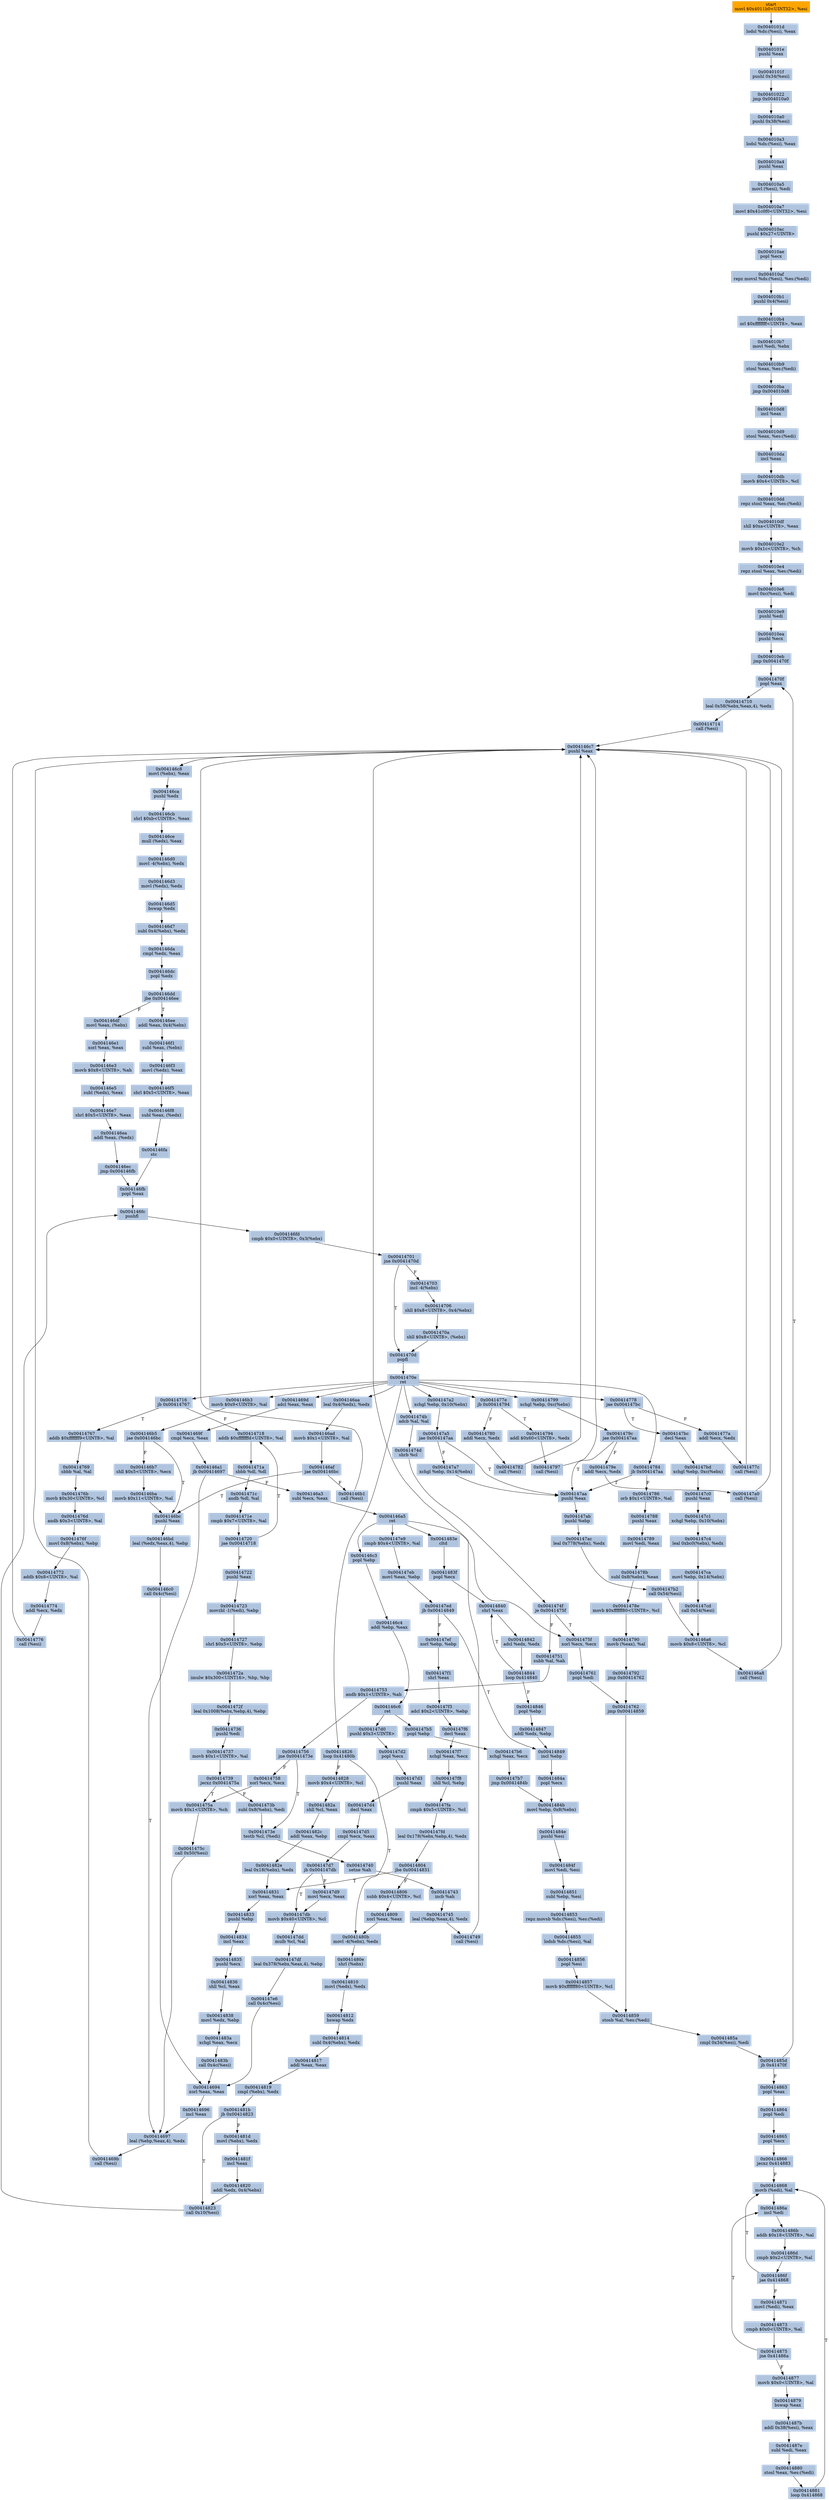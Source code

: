 digraph G {
node[shape=rectangle,style=filled,fillcolor=lightsteelblue,color=lightsteelblue]
bgcolor="transparent"
a0x00401018movl_0x4011b0UINT32_esi[label="start\nmovl $0x4011b0<UINT32>, %esi",color="lightgrey",fillcolor="orange"];
a0x0040101dlodsl_ds_esi__eax[label="0x0040101d\nlodsl %ds:(%esi), %eax"];
a0x0040101epushl_eax[label="0x0040101e\npushl %eax"];
a0x0040101fpushl_0x34esi_[label="0x0040101f\npushl 0x34(%esi)"];
a0x00401022jmp_0x004010a0[label="0x00401022\njmp 0x004010a0"];
a0x004010a0pushl_0x38esi_[label="0x004010a0\npushl 0x38(%esi)"];
a0x004010a3lodsl_ds_esi__eax[label="0x004010a3\nlodsl %ds:(%esi), %eax"];
a0x004010a4pushl_eax[label="0x004010a4\npushl %eax"];
a0x004010a5movl_esi__edi[label="0x004010a5\nmovl (%esi), %edi"];
a0x004010a7movl_0x41c0f0UINT32_esi[label="0x004010a7\nmovl $0x41c0f0<UINT32>, %esi"];
a0x004010acpushl_0x27UINT8[label="0x004010ac\npushl $0x27<UINT8>"];
a0x004010aepopl_ecx[label="0x004010ae\npopl %ecx"];
a0x004010afrepz_movsl_ds_esi__es_edi_[label="0x004010af\nrepz movsl %ds:(%esi), %es:(%edi)"];
a0x004010b1pushl_0x4esi_[label="0x004010b1\npushl 0x4(%esi)"];
a0x004010b4orl_0xffffffffUINT8_eax[label="0x004010b4\norl $0xffffffff<UINT8>, %eax"];
a0x004010b7movl_edi_ebx[label="0x004010b7\nmovl %edi, %ebx"];
a0x004010b9stosl_eax_es_edi_[label="0x004010b9\nstosl %eax, %es:(%edi)"];
a0x004010bajmp_0x004010d8[label="0x004010ba\njmp 0x004010d8"];
a0x004010d8incl_eax[label="0x004010d8\nincl %eax"];
a0x004010d9stosl_eax_es_edi_[label="0x004010d9\nstosl %eax, %es:(%edi)"];
a0x004010daincl_eax[label="0x004010da\nincl %eax"];
a0x004010dbmovb_0x4UINT8_cl[label="0x004010db\nmovb $0x4<UINT8>, %cl"];
a0x004010ddrepz_stosl_eax_es_edi_[label="0x004010dd\nrepz stosl %eax, %es:(%edi)"];
a0x004010dfshll_0xaUINT8_eax[label="0x004010df\nshll $0xa<UINT8>, %eax"];
a0x004010e2movb_0x1cUINT8_ch[label="0x004010e2\nmovb $0x1c<UINT8>, %ch"];
a0x004010e4repz_stosl_eax_es_edi_[label="0x004010e4\nrepz stosl %eax, %es:(%edi)"];
a0x004010e6movl_0xcesi__edi[label="0x004010e6\nmovl 0xc(%esi), %edi"];
a0x004010e9pushl_edi[label="0x004010e9\npushl %edi"];
a0x004010eapushl_ecx[label="0x004010ea\npushl %ecx"];
a0x004010ebjmp_0x0041470f[label="0x004010eb\njmp 0x0041470f"];
a0x0041470fpopl_eax[label="0x0041470f\npopl %eax"];
a0x00414710leal_0x58ebxeax4__edx[label="0x00414710\nleal 0x58(%ebx,%eax,4), %edx"];
a0x00414714call_esi_[label="0x00414714\ncall (%esi)"];
a0x004146c7pushl_eax[label="0x004146c7\npushl %eax"];
a0x004146c8movl_ebx__eax[label="0x004146c8\nmovl (%ebx), %eax"];
a0x004146capushl_edx[label="0x004146ca\npushl %edx"];
a0x004146cbshrl_0xbUINT8_eax[label="0x004146cb\nshrl $0xb<UINT8>, %eax"];
a0x004146cemull_edx__eax[label="0x004146ce\nmull (%edx), %eax"];
a0x004146d0movl__4ebx__edx[label="0x004146d0\nmovl -4(%ebx), %edx"];
a0x004146d3movl_edx__edx[label="0x004146d3\nmovl (%edx), %edx"];
a0x004146d5bswap_edx[label="0x004146d5\nbswap %edx"];
a0x004146d7subl_0x4ebx__edx[label="0x004146d7\nsubl 0x4(%ebx), %edx"];
a0x004146dacmpl_edx_eax[label="0x004146da\ncmpl %edx, %eax"];
a0x004146dcpopl_edx[label="0x004146dc\npopl %edx"];
a0x004146ddjbe_0x004146ee[label="0x004146dd\njbe 0x004146ee"];
a0x004146dfmovl_eax_ebx_[label="0x004146df\nmovl %eax, (%ebx)"];
a0x004146e1xorl_eax_eax[label="0x004146e1\nxorl %eax, %eax"];
a0x004146e3movb_0x8UINT8_ah[label="0x004146e3\nmovb $0x8<UINT8>, %ah"];
a0x004146e5subl_edx__eax[label="0x004146e5\nsubl (%edx), %eax"];
a0x004146e7shrl_0x5UINT8_eax[label="0x004146e7\nshrl $0x5<UINT8>, %eax"];
a0x004146eaaddl_eax_edx_[label="0x004146ea\naddl %eax, (%edx)"];
a0x004146ecjmp_0x004146fb[label="0x004146ec\njmp 0x004146fb"];
a0x004146fbpopl_eax[label="0x004146fb\npopl %eax"];
a0x004146fcpushfl_[label="0x004146fc\npushfl "];
a0x004146fdcmpb_0x0UINT8_0x3ebx_[label="0x004146fd\ncmpb $0x0<UINT8>, 0x3(%ebx)"];
a0x00414701jne_0x0041470d[label="0x00414701\njne 0x0041470d"];
a0x0041470dpopfl_[label="0x0041470d\npopfl "];
a0x0041470eret[label="0x0041470e\nret"];
a0x00414716jb_0x00414767[label="0x00414716\njb 0x00414767"];
a0x00414718addb_0xfffffffdUINT8_al[label="0x00414718\naddb $0xfffffffd<UINT8>, %al"];
a0x0041471asbbb_dl_dl[label="0x0041471a\nsbbb %dl, %dl"];
a0x0041471candb_dl_al[label="0x0041471c\nandb %dl, %al"];
a0x0041471ecmpb_0x7UINT8_al[label="0x0041471e\ncmpb $0x7<UINT8>, %al"];
a0x00414720jae_0x00414718[label="0x00414720\njae 0x00414718"];
a0x00414722pushl_eax[label="0x00414722\npushl %eax"];
a0x00414723movzbl__1edi__ebp[label="0x00414723\nmovzbl -1(%edi), %ebp"];
a0x00414727shrl_0x5UINT8_ebp[label="0x00414727\nshrl $0x5<UINT8>, %ebp"];
a0x0041472aimulw_0x300UINT16_bp_bp[label="0x0041472a\nimulw $0x300<UINT16>, %bp, %bp"];
a0x0041472fleal_0x1008ebxebp4__ebp[label="0x0041472f\nleal 0x1008(%ebx,%ebp,4), %ebp"];
a0x00414736pushl_edi[label="0x00414736\npushl %edi"];
a0x00414737movb_0x1UINT8_al[label="0x00414737\nmovb $0x1<UINT8>, %al"];
a0x00414739jecxz_0x0041475a[label="0x00414739\njecxz 0x0041475a"];
a0x0041475amovb_0x1UINT8_ch[label="0x0041475a\nmovb $0x1<UINT8>, %ch"];
a0x0041475ccall_0x50esi_[label="0x0041475c\ncall 0x50(%esi)"];
a0x00414697leal_ebpeax4__edx[label="0x00414697\nleal (%ebp,%eax,4), %edx"];
a0x0041469bcall_esi_[label="0x0041469b\ncall (%esi)"];
a0x0041469dadcl_eax_eax[label="0x0041469d\nadcl %eax, %eax"];
a0x0041469fcmpl_ecx_eax[label="0x0041469f\ncmpl %ecx, %eax"];
a0x004146a1jb_0x00414697[label="0x004146a1\njb 0x00414697"];
a0x00414703incl__4ebx_[label="0x00414703\nincl -4(%ebx)"];
a0x00414706shll_0x8UINT8_0x4ebx_[label="0x00414706\nshll $0x8<UINT8>, 0x4(%ebx)"];
a0x0041470ashll_0x8UINT8_ebx_[label="0x0041470a\nshll $0x8<UINT8>, (%ebx)"];
a0x004146a3subl_ecx_eax[label="0x004146a3\nsubl %ecx, %eax"];
a0x004146a5ret[label="0x004146a5\nret"];
a0x0041475fxorl_ecx_ecx[label="0x0041475f\nxorl %ecx, %ecx"];
a0x00414761popl_edi[label="0x00414761\npopl %edi"];
a0x00414762jmp_0x00414859[label="0x00414762\njmp 0x00414859"];
a0x00414859stosb_al_es_edi_[label="0x00414859\nstosb %al, %es:(%edi)"];
a0x0041485acmpl_0x34esi__edi[label="0x0041485a\ncmpl 0x34(%esi), %edi"];
a0x0041485djb_0x41470f[label="0x0041485d\njb 0x41470f"];
a0x004146eeaddl_eax_0x4ebx_[label="0x004146ee\naddl %eax, 0x4(%ebx)"];
a0x004146f1subl_eax_ebx_[label="0x004146f1\nsubl %eax, (%ebx)"];
a0x004146f3movl_edx__eax[label="0x004146f3\nmovl (%edx), %eax"];
a0x004146f5shrl_0x5UINT8_eax[label="0x004146f5\nshrl $0x5<UINT8>, %eax"];
a0x004146f8subl_eax_edx_[label="0x004146f8\nsubl %eax, (%edx)"];
a0x004146fastc_[label="0x004146fa\nstc "];
a0x00414767addb_0xfffffff9UINT8_al[label="0x00414767\naddb $0xfffffff9<UINT8>, %al"];
a0x00414769sbbb_al_al[label="0x00414769\nsbbb %al, %al"];
a0x0041476bmovb_0x30UINT8_cl[label="0x0041476b\nmovb $0x30<UINT8>, %cl"];
a0x0041476dandb_0x3UINT8_al[label="0x0041476d\nandb $0x3<UINT8>, %al"];
a0x0041476fmovl_0x8ebx__ebp[label="0x0041476f\nmovl 0x8(%ebx), %ebp"];
a0x00414772addb_0x8UINT8_al[label="0x00414772\naddb $0x8<UINT8>, %al"];
a0x00414774addl_ecx_edx[label="0x00414774\naddl %ecx, %edx"];
a0x00414776call_esi_[label="0x00414776\ncall (%esi)"];
a0x00414778jae_0x004147bc[label="0x00414778\njae 0x004147bc"];
a0x0041477aaddl_ecx_edx[label="0x0041477a\naddl %ecx, %edx"];
a0x0041477ccall_esi_[label="0x0041477c\ncall (%esi)"];
a0x0041477ejb_0x00414794[label="0x0041477e\njb 0x00414794"];
a0x00414780addl_ecx_edx[label="0x00414780\naddl %ecx, %edx"];
a0x00414782call_esi_[label="0x00414782\ncall (%esi)"];
a0x00414784jb_0x004147aa[label="0x00414784\njb 0x004147aa"];
a0x004147aapushl_eax[label="0x004147aa\npushl %eax"];
a0x004147abpushl_ebp[label="0x004147ab\npushl %ebp"];
a0x004147acleal_0x778ebx__edx[label="0x004147ac\nleal 0x778(%ebx), %edx"];
a0x004147b2call_0x54esi_[label="0x004147b2\ncall 0x54(%esi)"];
a0x004146a6movb_0x8UINT8_cl[label="0x004146a6\nmovb $0x8<UINT8>, %cl"];
a0x004146a8call_esi_[label="0x004146a8\ncall (%esi)"];
a0x004146aaleal_0x4edx__edx[label="0x004146aa\nleal 0x4(%edx), %edx"];
a0x004146admovb_0x1UINT8_al[label="0x004146ad\nmovb $0x1<UINT8>, %al"];
a0x004146afjae_0x004146bc[label="0x004146af\njae 0x004146bc"];
a0x004146b1call_esi_[label="0x004146b1\ncall (%esi)"];
a0x004146b3movb_0x9UINT8_al[label="0x004146b3\nmovb $0x9<UINT8>, %al"];
a0x004146b5jae_0x004146bc[label="0x004146b5\njae 0x004146bc"];
a0x004146b7shll_0x5UINT8_ecx[label="0x004146b7\nshll $0x5<UINT8>, %ecx"];
a0x004146bamovb_0x11UINT8_al[label="0x004146ba\nmovb $0x11<UINT8>, %al"];
a0x004146bcpushl_eax[label="0x004146bc\npushl %eax"];
a0x004146bdleal_edxeax4__ebp[label="0x004146bd\nleal (%edx,%eax,4), %ebp"];
a0x004146c0call_0x4cesi_[label="0x004146c0\ncall 0x4c(%esi)"];
a0x00414694xorl_eax_eax[label="0x00414694\nxorl %eax, %eax"];
a0x00414696incl_eax[label="0x00414696\nincl %eax"];
a0x004146c3popl_ebp[label="0x004146c3\npopl %ebp"];
a0x004146c4addl_ebp_eax[label="0x004146c4\naddl %ebp, %eax"];
a0x004146c6ret[label="0x004146c6\nret"];
a0x004147b5popl_ebp[label="0x004147b5\npopl %ebp"];
a0x004147b6xchgl_eax_ecx[label="0x004147b6\nxchgl %eax, %ecx"];
a0x004147b7jmp_0x0041484b[label="0x004147b7\njmp 0x0041484b"];
a0x0041484bmovl_ebp_0x8ebx_[label="0x0041484b\nmovl %ebp, 0x8(%ebx)"];
a0x0041484epushl_esi[label="0x0041484e\npushl %esi"];
a0x0041484fmovl_edi_esi[label="0x0041484f\nmovl %edi, %esi"];
a0x00414851subl_ebp_esi[label="0x00414851\nsubl %ebp, %esi"];
a0x00414853repz_movsb_ds_esi__es_edi_[label="0x00414853\nrepz movsb %ds:(%esi), %es:(%edi)"];
a0x00414855lodsb_ds_esi__al[label="0x00414855\nlodsb %ds:(%esi), %al"];
a0x00414856popl_esi[label="0x00414856\npopl %esi"];
a0x00414857movb_0xffffff80UINT8_cl[label="0x00414857\nmovb $0xffffff80<UINT8>, %cl"];
a0x0041473bsubl_0x8ebx__edi[label="0x0041473b\nsubl 0x8(%ebx), %edi"];
a0x0041473etestb_cl_edi_[label="0x0041473e\ntestb %cl, (%edi)"];
a0x00414740setne_ah[label="0x00414740\nsetne %ah"];
a0x00414743incb_ah[label="0x00414743\nincb %ah"];
a0x00414745leal_ebpeax4__edx[label="0x00414745\nleal (%ebp,%eax,4), %edx"];
a0x00414749call_esi_[label="0x00414749\ncall (%esi)"];
a0x0041474badcb_al_al[label="0x0041474b\nadcb %al, %al"];
a0x0041474dshrb_cl[label="0x0041474d\nshrb %cl"];
a0x0041474fje_0x0041475f[label="0x0041474f\nje 0x0041475f"];
a0x00414751subb_al_ah[label="0x00414751\nsubb %al, %ah"];
a0x00414753andb_0x1UINT8_ah[label="0x00414753\nandb $0x1<UINT8>, %ah"];
a0x00414756jne_0x0041473e[label="0x00414756\njne 0x0041473e"];
a0x00414758xorl_ecx_ecx[label="0x00414758\nxorl %ecx, %ecx"];
a0x00414786orb_0x1UINT8_al[label="0x00414786\norb $0x1<UINT8>, %al"];
a0x00414788pushl_eax[label="0x00414788\npushl %eax"];
a0x00414789movl_edi_eax[label="0x00414789\nmovl %edi, %eax"];
a0x0041478bsubl_0x8ebx__eax[label="0x0041478b\nsubl 0x8(%ebx), %eax"];
a0x0041478emovb_0xffffff80UINT8_cl[label="0x0041478e\nmovb $0xffffff80<UINT8>, %cl"];
a0x00414790movb_eax__al[label="0x00414790\nmovb (%eax), %al"];
a0x00414792jmp_0x00414762[label="0x00414792\njmp 0x00414762"];
a0x004147bcdecl_eax[label="0x004147bc\ndecl %eax"];
a0x004147bdxchgl_ebp_0xcebx_[label="0x004147bd\nxchgl %ebp, 0xc(%ebx)"];
a0x004147c0pushl_eax[label="0x004147c0\npushl %eax"];
a0x004147c1xchgl_ebp_0x10ebx_[label="0x004147c1\nxchgl %ebp, 0x10(%ebx)"];
a0x004147c4leal_0xbc0ebx__edx[label="0x004147c4\nleal 0xbc0(%ebx), %edx"];
a0x004147camovl_ebp_0x14ebx_[label="0x004147ca\nmovl %ebp, 0x14(%ebx)"];
a0x004147cdcall_0x54esi_[label="0x004147cd\ncall 0x54(%esi)"];
a0x004147d0pushl_0x3UINT8[label="0x004147d0\npushl $0x3<UINT8>"];
a0x004147d2popl_ecx[label="0x004147d2\npopl %ecx"];
a0x004147d3pushl_eax[label="0x004147d3\npushl %eax"];
a0x004147d4decl_eax[label="0x004147d4\ndecl %eax"];
a0x004147d5cmpl_ecx_eax[label="0x004147d5\ncmpl %ecx, %eax"];
a0x004147d7jb_0x004147db[label="0x004147d7\njb 0x004147db"];
a0x004147dbmovb_0x40UINT8_cl[label="0x004147db\nmovb $0x40<UINT8>, %cl"];
a0x004147ddmulb_cl_al[label="0x004147dd\nmulb %cl, %al"];
a0x004147dfleal_0x378ebxeax4__ebp[label="0x004147df\nleal 0x378(%ebx,%eax,4), %ebp"];
a0x004147e6call_0x4cesi_[label="0x004147e6\ncall 0x4c(%esi)"];
a0x004147e9cmpb_0x4UINT8_al[label="0x004147e9\ncmpb $0x4<UINT8>, %al"];
a0x004147ebmovl_eax_ebp[label="0x004147eb\nmovl %eax, %ebp"];
a0x004147edjb_0x00414849[label="0x004147ed\njb 0x00414849"];
a0x00414849incl_ebp[label="0x00414849\nincl %ebp"];
a0x0041484apopl_ecx[label="0x0041484a\npopl %ecx"];
a0x004147d9movl_ecx_eax[label="0x004147d9\nmovl %ecx, %eax"];
a0x004147efxorl_ebp_ebp[label="0x004147ef\nxorl %ebp, %ebp"];
a0x004147f1shrl_eax[label="0x004147f1\nshrl %eax"];
a0x004147f3adcl_0x2UINT8_ebp[label="0x004147f3\nadcl $0x2<UINT8>, %ebp"];
a0x004147f6decl_eax[label="0x004147f6\ndecl %eax"];
a0x004147f7xchgl_eax_ecx[label="0x004147f7\nxchgl %eax, %ecx"];
a0x004147f8shll_cl_ebp[label="0x004147f8\nshll %cl, %ebp"];
a0x004147facmpb_0x5UINT8_cl[label="0x004147fa\ncmpb $0x5<UINT8>, %cl"];
a0x004147fdleal_0x178ebxebp4__edx[label="0x004147fd\nleal 0x178(%ebx,%ebp,4), %edx"];
a0x00414804jbe_0x00414831[label="0x00414804\njbe 0x00414831"];
a0x00414831xorl_eax_eax[label="0x00414831\nxorl %eax, %eax"];
a0x00414833pushl_ebp[label="0x00414833\npushl %ebp"];
a0x00414834incl_eax[label="0x00414834\nincl %eax"];
a0x00414835pushl_ecx[label="0x00414835\npushl %ecx"];
a0x00414836shll_cl_eax[label="0x00414836\nshll %cl, %eax"];
a0x00414838movl_edx_ebp[label="0x00414838\nmovl %edx, %ebp"];
a0x0041483axchgl_eax_ecx[label="0x0041483a\nxchgl %eax, %ecx"];
a0x0041483bcall_0x4cesi_[label="0x0041483b\ncall 0x4c(%esi)"];
a0x0041483ecltd_[label="0x0041483e\ncltd "];
a0x0041483fpopl_ecx[label="0x0041483f\npopl %ecx"];
a0x00414840shrl_eax[label="0x00414840\nshrl %eax"];
a0x00414842adcl_edx_edx[label="0x00414842\nadcl %edx, %edx"];
a0x00414844loop_0x414840[label="0x00414844\nloop 0x414840"];
a0x00414846popl_ebp[label="0x00414846\npopl %ebp"];
a0x00414847addl_edx_ebp[label="0x00414847\naddl %edx, %ebp"];
a0x00414806subb_0x4UINT8_cl[label="0x00414806\nsubb $0x4<UINT8>, %cl"];
a0x00414809xorl_eax_eax[label="0x00414809\nxorl %eax, %eax"];
a0x0041480bmovl__4ebx__edx[label="0x0041480b\nmovl -4(%ebx), %edx"];
a0x0041480eshrl_ebx_[label="0x0041480e\nshrl (%ebx)"];
a0x00414810movl_edx__edx[label="0x00414810\nmovl (%edx), %edx"];
a0x00414812bswap_edx[label="0x00414812\nbswap %edx"];
a0x00414814subl_0x4ebx__edx[label="0x00414814\nsubl 0x4(%ebx), %edx"];
a0x00414817addl_eax_eax[label="0x00414817\naddl %eax, %eax"];
a0x00414819cmpl_ebx__edx[label="0x00414819\ncmpl (%ebx), %edx"];
a0x0041481bjb_0x00414823[label="0x0041481b\njb 0x00414823"];
a0x0041481dmovl_ebx__edx[label="0x0041481d\nmovl (%ebx), %edx"];
a0x0041481fincl_eax[label="0x0041481f\nincl %eax"];
a0x00414820addl_edx_0x4ebx_[label="0x00414820\naddl %edx, 0x4(%ebx)"];
a0x00414823call_0x10esi_[label="0x00414823\ncall 0x10(%esi)"];
a0x00414826loop_0x41480b[label="0x00414826\nloop 0x41480b"];
a0x00414828movb_0x4UINT8_cl[label="0x00414828\nmovb $0x4<UINT8>, %cl"];
a0x0041482ashll_cl_eax[label="0x0041482a\nshll %cl, %eax"];
a0x0041482caddl_eax_ebp[label="0x0041482c\naddl %eax, %ebp"];
a0x0041482eleal_0x18ebx__edx[label="0x0041482e\nleal 0x18(%ebx), %edx"];
a0x00414794addl_0x60UINT8_edx[label="0x00414794\naddl $0x60<UINT8>, %edx"];
a0x00414797call_esi_[label="0x00414797\ncall (%esi)"];
a0x00414799xchgl_ebp_0xcebx_[label="0x00414799\nxchgl %ebp, 0xc(%ebx)"];
a0x0041479cjae_0x004147aa[label="0x0041479c\njae 0x004147aa"];
a0x0041479eaddl_ecx_edx[label="0x0041479e\naddl %ecx, %edx"];
a0x004147a0call_esi_[label="0x004147a0\ncall (%esi)"];
a0x004147a2xchgl_ebp_0x10ebx_[label="0x004147a2\nxchgl %ebp, 0x10(%ebx)"];
a0x004147a5jae_0x004147aa[label="0x004147a5\njae 0x004147aa"];
a0x004147a7xchgl_ebp_0x14ebx_[label="0x004147a7\nxchgl %ebp, 0x14(%ebx)"];
a0x00414863popl_eax[label="0x00414863\npopl %eax"];
a0x00414864popl_edi[label="0x00414864\npopl %edi"];
a0x00414865popl_ecx[label="0x00414865\npopl %ecx"];
a0x00414866jecxz_0x414883[label="0x00414866\njecxz 0x414883"];
a0x00414868movb_edi__al[label="0x00414868\nmovb (%edi), %al"];
a0x0041486aincl_edi[label="0x0041486a\nincl %edi"];
a0x0041486baddb_0x18UINT8_al[label="0x0041486b\naddb $0x18<UINT8>, %al"];
a0x0041486dcmpb_0x2UINT8_al[label="0x0041486d\ncmpb $0x2<UINT8>, %al"];
a0x0041486fjae_0x414868[label="0x0041486f\njae 0x414868"];
a0x00414871movl_edi__eax[label="0x00414871\nmovl (%edi), %eax"];
a0x00414873cmpb_0x0UINT8_al[label="0x00414873\ncmpb $0x0<UINT8>, %al"];
a0x00414875jne_0x41486a[label="0x00414875\njne 0x41486a"];
a0x00414877movb_0x0UINT8_al[label="0x00414877\nmovb $0x0<UINT8>, %al"];
a0x00414879bswap_eax[label="0x00414879\nbswap %eax"];
a0x0041487baddl_0x38esi__eax[label="0x0041487b\naddl 0x38(%esi), %eax"];
a0x0041487esubl_edi_eax[label="0x0041487e\nsubl %edi, %eax"];
a0x00414880stosl_eax_es_edi_[label="0x00414880\nstosl %eax, %es:(%edi)"];
a0x00414881loop_0x414868[label="0x00414881\nloop 0x414868"];
a0x00401018movl_0x4011b0UINT32_esi -> a0x0040101dlodsl_ds_esi__eax [color="#000000"];
a0x0040101dlodsl_ds_esi__eax -> a0x0040101epushl_eax [color="#000000"];
a0x0040101epushl_eax -> a0x0040101fpushl_0x34esi_ [color="#000000"];
a0x0040101fpushl_0x34esi_ -> a0x00401022jmp_0x004010a0 [color="#000000"];
a0x00401022jmp_0x004010a0 -> a0x004010a0pushl_0x38esi_ [color="#000000"];
a0x004010a0pushl_0x38esi_ -> a0x004010a3lodsl_ds_esi__eax [color="#000000"];
a0x004010a3lodsl_ds_esi__eax -> a0x004010a4pushl_eax [color="#000000"];
a0x004010a4pushl_eax -> a0x004010a5movl_esi__edi [color="#000000"];
a0x004010a5movl_esi__edi -> a0x004010a7movl_0x41c0f0UINT32_esi [color="#000000"];
a0x004010a7movl_0x41c0f0UINT32_esi -> a0x004010acpushl_0x27UINT8 [color="#000000"];
a0x004010acpushl_0x27UINT8 -> a0x004010aepopl_ecx [color="#000000"];
a0x004010aepopl_ecx -> a0x004010afrepz_movsl_ds_esi__es_edi_ [color="#000000"];
a0x004010afrepz_movsl_ds_esi__es_edi_ -> a0x004010b1pushl_0x4esi_ [color="#000000"];
a0x004010b1pushl_0x4esi_ -> a0x004010b4orl_0xffffffffUINT8_eax [color="#000000"];
a0x004010b4orl_0xffffffffUINT8_eax -> a0x004010b7movl_edi_ebx [color="#000000"];
a0x004010b7movl_edi_ebx -> a0x004010b9stosl_eax_es_edi_ [color="#000000"];
a0x004010b9stosl_eax_es_edi_ -> a0x004010bajmp_0x004010d8 [color="#000000"];
a0x004010bajmp_0x004010d8 -> a0x004010d8incl_eax [color="#000000"];
a0x004010d8incl_eax -> a0x004010d9stosl_eax_es_edi_ [color="#000000"];
a0x004010d9stosl_eax_es_edi_ -> a0x004010daincl_eax [color="#000000"];
a0x004010daincl_eax -> a0x004010dbmovb_0x4UINT8_cl [color="#000000"];
a0x004010dbmovb_0x4UINT8_cl -> a0x004010ddrepz_stosl_eax_es_edi_ [color="#000000"];
a0x004010ddrepz_stosl_eax_es_edi_ -> a0x004010dfshll_0xaUINT8_eax [color="#000000"];
a0x004010dfshll_0xaUINT8_eax -> a0x004010e2movb_0x1cUINT8_ch [color="#000000"];
a0x004010e2movb_0x1cUINT8_ch -> a0x004010e4repz_stosl_eax_es_edi_ [color="#000000"];
a0x004010e4repz_stosl_eax_es_edi_ -> a0x004010e6movl_0xcesi__edi [color="#000000"];
a0x004010e6movl_0xcesi__edi -> a0x004010e9pushl_edi [color="#000000"];
a0x004010e9pushl_edi -> a0x004010eapushl_ecx [color="#000000"];
a0x004010eapushl_ecx -> a0x004010ebjmp_0x0041470f [color="#000000"];
a0x004010ebjmp_0x0041470f -> a0x0041470fpopl_eax [color="#000000"];
a0x0041470fpopl_eax -> a0x00414710leal_0x58ebxeax4__edx [color="#000000"];
a0x00414710leal_0x58ebxeax4__edx -> a0x00414714call_esi_ [color="#000000"];
a0x00414714call_esi_ -> a0x004146c7pushl_eax [color="#000000"];
a0x004146c7pushl_eax -> a0x004146c8movl_ebx__eax [color="#000000"];
a0x004146c8movl_ebx__eax -> a0x004146capushl_edx [color="#000000"];
a0x004146capushl_edx -> a0x004146cbshrl_0xbUINT8_eax [color="#000000"];
a0x004146cbshrl_0xbUINT8_eax -> a0x004146cemull_edx__eax [color="#000000"];
a0x004146cemull_edx__eax -> a0x004146d0movl__4ebx__edx [color="#000000"];
a0x004146d0movl__4ebx__edx -> a0x004146d3movl_edx__edx [color="#000000"];
a0x004146d3movl_edx__edx -> a0x004146d5bswap_edx [color="#000000"];
a0x004146d5bswap_edx -> a0x004146d7subl_0x4ebx__edx [color="#000000"];
a0x004146d7subl_0x4ebx__edx -> a0x004146dacmpl_edx_eax [color="#000000"];
a0x004146dacmpl_edx_eax -> a0x004146dcpopl_edx [color="#000000"];
a0x004146dcpopl_edx -> a0x004146ddjbe_0x004146ee [color="#000000"];
a0x004146ddjbe_0x004146ee -> a0x004146dfmovl_eax_ebx_ [color="#000000",label="F"];
a0x004146dfmovl_eax_ebx_ -> a0x004146e1xorl_eax_eax [color="#000000"];
a0x004146e1xorl_eax_eax -> a0x004146e3movb_0x8UINT8_ah [color="#000000"];
a0x004146e3movb_0x8UINT8_ah -> a0x004146e5subl_edx__eax [color="#000000"];
a0x004146e5subl_edx__eax -> a0x004146e7shrl_0x5UINT8_eax [color="#000000"];
a0x004146e7shrl_0x5UINT8_eax -> a0x004146eaaddl_eax_edx_ [color="#000000"];
a0x004146eaaddl_eax_edx_ -> a0x004146ecjmp_0x004146fb [color="#000000"];
a0x004146ecjmp_0x004146fb -> a0x004146fbpopl_eax [color="#000000"];
a0x004146fbpopl_eax -> a0x004146fcpushfl_ [color="#000000"];
a0x004146fcpushfl_ -> a0x004146fdcmpb_0x0UINT8_0x3ebx_ [color="#000000"];
a0x004146fdcmpb_0x0UINT8_0x3ebx_ -> a0x00414701jne_0x0041470d [color="#000000"];
a0x00414701jne_0x0041470d -> a0x0041470dpopfl_ [color="#000000",label="T"];
a0x0041470dpopfl_ -> a0x0041470eret [color="#000000"];
a0x0041470eret -> a0x00414716jb_0x00414767 [color="#000000"];
a0x00414716jb_0x00414767 -> a0x00414718addb_0xfffffffdUINT8_al [color="#000000",label="F"];
a0x00414718addb_0xfffffffdUINT8_al -> a0x0041471asbbb_dl_dl [color="#000000"];
a0x0041471asbbb_dl_dl -> a0x0041471candb_dl_al [color="#000000"];
a0x0041471candb_dl_al -> a0x0041471ecmpb_0x7UINT8_al [color="#000000"];
a0x0041471ecmpb_0x7UINT8_al -> a0x00414720jae_0x00414718 [color="#000000"];
a0x00414720jae_0x00414718 -> a0x00414722pushl_eax [color="#000000",label="F"];
a0x00414722pushl_eax -> a0x00414723movzbl__1edi__ebp [color="#000000"];
a0x00414723movzbl__1edi__ebp -> a0x00414727shrl_0x5UINT8_ebp [color="#000000"];
a0x00414727shrl_0x5UINT8_ebp -> a0x0041472aimulw_0x300UINT16_bp_bp [color="#000000"];
a0x0041472aimulw_0x300UINT16_bp_bp -> a0x0041472fleal_0x1008ebxebp4__ebp [color="#000000"];
a0x0041472fleal_0x1008ebxebp4__ebp -> a0x00414736pushl_edi [color="#000000"];
a0x00414736pushl_edi -> a0x00414737movb_0x1UINT8_al [color="#000000"];
a0x00414737movb_0x1UINT8_al -> a0x00414739jecxz_0x0041475a [color="#000000"];
a0x00414739jecxz_0x0041475a -> a0x0041475amovb_0x1UINT8_ch [color="#000000",label="T"];
a0x0041475amovb_0x1UINT8_ch -> a0x0041475ccall_0x50esi_ [color="#000000"];
a0x0041475ccall_0x50esi_ -> a0x00414697leal_ebpeax4__edx [color="#000000"];
a0x00414697leal_ebpeax4__edx -> a0x0041469bcall_esi_ [color="#000000"];
a0x0041469bcall_esi_ -> a0x004146c7pushl_eax [color="#000000"];
a0x0041470eret -> a0x0041469dadcl_eax_eax [color="#000000"];
a0x0041469dadcl_eax_eax -> a0x0041469fcmpl_ecx_eax [color="#000000"];
a0x0041469fcmpl_ecx_eax -> a0x004146a1jb_0x00414697 [color="#000000"];
a0x004146a1jb_0x00414697 -> a0x00414697leal_ebpeax4__edx [color="#000000",label="T"];
a0x00414701jne_0x0041470d -> a0x00414703incl__4ebx_ [color="#000000",label="F"];
a0x00414703incl__4ebx_ -> a0x00414706shll_0x8UINT8_0x4ebx_ [color="#000000"];
a0x00414706shll_0x8UINT8_0x4ebx_ -> a0x0041470ashll_0x8UINT8_ebx_ [color="#000000"];
a0x0041470ashll_0x8UINT8_ebx_ -> a0x0041470dpopfl_ [color="#000000"];
a0x004146a1jb_0x00414697 -> a0x004146a3subl_ecx_eax [color="#000000",label="F"];
a0x004146a3subl_ecx_eax -> a0x004146a5ret [color="#000000"];
a0x004146a5ret -> a0x0041475fxorl_ecx_ecx [color="#000000"];
a0x0041475fxorl_ecx_ecx -> a0x00414761popl_edi [color="#000000"];
a0x00414761popl_edi -> a0x00414762jmp_0x00414859 [color="#000000"];
a0x00414762jmp_0x00414859 -> a0x00414859stosb_al_es_edi_ [color="#000000"];
a0x00414859stosb_al_es_edi_ -> a0x0041485acmpl_0x34esi__edi [color="#000000"];
a0x0041485acmpl_0x34esi__edi -> a0x0041485djb_0x41470f [color="#000000"];
a0x0041485djb_0x41470f -> a0x0041470fpopl_eax [color="#000000",label="T"];
a0x004146ddjbe_0x004146ee -> a0x004146eeaddl_eax_0x4ebx_ [color="#000000",label="T"];
a0x004146eeaddl_eax_0x4ebx_ -> a0x004146f1subl_eax_ebx_ [color="#000000"];
a0x004146f1subl_eax_ebx_ -> a0x004146f3movl_edx__eax [color="#000000"];
a0x004146f3movl_edx__eax -> a0x004146f5shrl_0x5UINT8_eax [color="#000000"];
a0x004146f5shrl_0x5UINT8_eax -> a0x004146f8subl_eax_edx_ [color="#000000"];
a0x004146f8subl_eax_edx_ -> a0x004146fastc_ [color="#000000"];
a0x004146fastc_ -> a0x004146fbpopl_eax [color="#000000"];
a0x00414716jb_0x00414767 -> a0x00414767addb_0xfffffff9UINT8_al [color="#000000",label="T"];
a0x00414767addb_0xfffffff9UINT8_al -> a0x00414769sbbb_al_al [color="#000000"];
a0x00414769sbbb_al_al -> a0x0041476bmovb_0x30UINT8_cl [color="#000000"];
a0x0041476bmovb_0x30UINT8_cl -> a0x0041476dandb_0x3UINT8_al [color="#000000"];
a0x0041476dandb_0x3UINT8_al -> a0x0041476fmovl_0x8ebx__ebp [color="#000000"];
a0x0041476fmovl_0x8ebx__ebp -> a0x00414772addb_0x8UINT8_al [color="#000000"];
a0x00414772addb_0x8UINT8_al -> a0x00414774addl_ecx_edx [color="#000000"];
a0x00414774addl_ecx_edx -> a0x00414776call_esi_ [color="#000000"];
a0x00414776call_esi_ -> a0x004146c7pushl_eax [color="#000000"];
a0x0041470eret -> a0x00414778jae_0x004147bc [color="#000000"];
a0x00414778jae_0x004147bc -> a0x0041477aaddl_ecx_edx [color="#000000",label="F"];
a0x0041477aaddl_ecx_edx -> a0x0041477ccall_esi_ [color="#000000"];
a0x0041477ccall_esi_ -> a0x004146c7pushl_eax [color="#000000"];
a0x0041470eret -> a0x0041477ejb_0x00414794 [color="#000000"];
a0x0041477ejb_0x00414794 -> a0x00414780addl_ecx_edx [color="#000000",label="F"];
a0x00414780addl_ecx_edx -> a0x00414782call_esi_ [color="#000000"];
a0x00414782call_esi_ -> a0x004146c7pushl_eax [color="#000000"];
a0x0041470eret -> a0x00414784jb_0x004147aa [color="#000000"];
a0x00414784jb_0x004147aa -> a0x004147aapushl_eax [color="#000000",label="T"];
a0x004147aapushl_eax -> a0x004147abpushl_ebp [color="#000000"];
a0x004147abpushl_ebp -> a0x004147acleal_0x778ebx__edx [color="#000000"];
a0x004147acleal_0x778ebx__edx -> a0x004147b2call_0x54esi_ [color="#000000"];
a0x004147b2call_0x54esi_ -> a0x004146a6movb_0x8UINT8_cl [color="#000000"];
a0x004146a6movb_0x8UINT8_cl -> a0x004146a8call_esi_ [color="#000000"];
a0x004146a8call_esi_ -> a0x004146c7pushl_eax [color="#000000"];
a0x0041470eret -> a0x004146aaleal_0x4edx__edx [color="#000000"];
a0x004146aaleal_0x4edx__edx -> a0x004146admovb_0x1UINT8_al [color="#000000"];
a0x004146admovb_0x1UINT8_al -> a0x004146afjae_0x004146bc [color="#000000"];
a0x004146afjae_0x004146bc -> a0x004146b1call_esi_ [color="#000000",label="F"];
a0x004146b1call_esi_ -> a0x004146c7pushl_eax [color="#000000"];
a0x0041470eret -> a0x004146b3movb_0x9UINT8_al [color="#000000"];
a0x004146b3movb_0x9UINT8_al -> a0x004146b5jae_0x004146bc [color="#000000"];
a0x004146b5jae_0x004146bc -> a0x004146b7shll_0x5UINT8_ecx [color="#000000",label="F"];
a0x004146b7shll_0x5UINT8_ecx -> a0x004146bamovb_0x11UINT8_al [color="#000000"];
a0x004146bamovb_0x11UINT8_al -> a0x004146bcpushl_eax [color="#000000"];
a0x004146bcpushl_eax -> a0x004146bdleal_edxeax4__ebp [color="#000000"];
a0x004146bdleal_edxeax4__ebp -> a0x004146c0call_0x4cesi_ [color="#000000"];
a0x004146c0call_0x4cesi_ -> a0x00414694xorl_eax_eax [color="#000000"];
a0x00414694xorl_eax_eax -> a0x00414696incl_eax [color="#000000"];
a0x00414696incl_eax -> a0x00414697leal_ebpeax4__edx [color="#000000"];
a0x004146a5ret -> a0x004146c3popl_ebp [color="#000000"];
a0x004146c3popl_ebp -> a0x004146c4addl_ebp_eax [color="#000000"];
a0x004146c4addl_ebp_eax -> a0x004146c6ret [color="#000000"];
a0x004146c6ret -> a0x004147b5popl_ebp [color="#000000"];
a0x004147b5popl_ebp -> a0x004147b6xchgl_eax_ecx [color="#000000"];
a0x004147b6xchgl_eax_ecx -> a0x004147b7jmp_0x0041484b [color="#000000"];
a0x004147b7jmp_0x0041484b -> a0x0041484bmovl_ebp_0x8ebx_ [color="#000000"];
a0x0041484bmovl_ebp_0x8ebx_ -> a0x0041484epushl_esi [color="#000000"];
a0x0041484epushl_esi -> a0x0041484fmovl_edi_esi [color="#000000"];
a0x0041484fmovl_edi_esi -> a0x00414851subl_ebp_esi [color="#000000"];
a0x00414851subl_ebp_esi -> a0x00414853repz_movsb_ds_esi__es_edi_ [color="#000000"];
a0x00414853repz_movsb_ds_esi__es_edi_ -> a0x00414855lodsb_ds_esi__al [color="#000000"];
a0x00414855lodsb_ds_esi__al -> a0x00414856popl_esi [color="#000000"];
a0x00414856popl_esi -> a0x00414857movb_0xffffff80UINT8_cl [color="#000000"];
a0x00414857movb_0xffffff80UINT8_cl -> a0x00414859stosb_al_es_edi_ [color="#000000"];
a0x00414739jecxz_0x0041475a -> a0x0041473bsubl_0x8ebx__edi [color="#000000",label="F"];
a0x0041473bsubl_0x8ebx__edi -> a0x0041473etestb_cl_edi_ [color="#000000"];
a0x0041473etestb_cl_edi_ -> a0x00414740setne_ah [color="#000000"];
a0x00414740setne_ah -> a0x00414743incb_ah [color="#000000"];
a0x00414743incb_ah -> a0x00414745leal_ebpeax4__edx [color="#000000"];
a0x00414745leal_ebpeax4__edx -> a0x00414749call_esi_ [color="#000000"];
a0x00414749call_esi_ -> a0x004146c7pushl_eax [color="#000000"];
a0x0041470eret -> a0x0041474badcb_al_al [color="#000000"];
a0x0041474badcb_al_al -> a0x0041474dshrb_cl [color="#000000"];
a0x0041474dshrb_cl -> a0x0041474fje_0x0041475f [color="#000000"];
a0x0041474fje_0x0041475f -> a0x00414751subb_al_ah [color="#000000",label="F"];
a0x00414751subb_al_ah -> a0x00414753andb_0x1UINT8_ah [color="#000000"];
a0x00414753andb_0x1UINT8_ah -> a0x00414756jne_0x0041473e [color="#000000"];
a0x00414756jne_0x0041473e -> a0x0041473etestb_cl_edi_ [color="#000000",label="T"];
a0x00414756jne_0x0041473e -> a0x00414758xorl_ecx_ecx [color="#000000",label="F"];
a0x00414758xorl_ecx_ecx -> a0x0041475amovb_0x1UINT8_ch [color="#000000"];
a0x004146afjae_0x004146bc -> a0x004146bcpushl_eax [color="#000000",label="T"];
a0x00414784jb_0x004147aa -> a0x00414786orb_0x1UINT8_al [color="#000000",label="F"];
a0x00414786orb_0x1UINT8_al -> a0x00414788pushl_eax [color="#000000"];
a0x00414788pushl_eax -> a0x00414789movl_edi_eax [color="#000000"];
a0x00414789movl_edi_eax -> a0x0041478bsubl_0x8ebx__eax [color="#000000"];
a0x0041478bsubl_0x8ebx__eax -> a0x0041478emovb_0xffffff80UINT8_cl [color="#000000"];
a0x0041478emovb_0xffffff80UINT8_cl -> a0x00414790movb_eax__al [color="#000000"];
a0x00414790movb_eax__al -> a0x00414792jmp_0x00414762 [color="#000000"];
a0x00414792jmp_0x00414762 -> a0x00414762jmp_0x00414859 [color="#000000"];
a0x00414778jae_0x004147bc -> a0x004147bcdecl_eax [color="#000000",label="T"];
a0x004147bcdecl_eax -> a0x004147bdxchgl_ebp_0xcebx_ [color="#000000"];
a0x004147bdxchgl_ebp_0xcebx_ -> a0x004147c0pushl_eax [color="#000000"];
a0x004147c0pushl_eax -> a0x004147c1xchgl_ebp_0x10ebx_ [color="#000000"];
a0x004147c1xchgl_ebp_0x10ebx_ -> a0x004147c4leal_0xbc0ebx__edx [color="#000000"];
a0x004147c4leal_0xbc0ebx__edx -> a0x004147camovl_ebp_0x14ebx_ [color="#000000"];
a0x004147camovl_ebp_0x14ebx_ -> a0x004147cdcall_0x54esi_ [color="#000000"];
a0x004147cdcall_0x54esi_ -> a0x004146a6movb_0x8UINT8_cl [color="#000000"];
a0x004146c6ret -> a0x004147d0pushl_0x3UINT8 [color="#000000"];
a0x004147d0pushl_0x3UINT8 -> a0x004147d2popl_ecx [color="#000000"];
a0x004147d2popl_ecx -> a0x004147d3pushl_eax [color="#000000"];
a0x004147d3pushl_eax -> a0x004147d4decl_eax [color="#000000"];
a0x004147d4decl_eax -> a0x004147d5cmpl_ecx_eax [color="#000000"];
a0x004147d5cmpl_ecx_eax -> a0x004147d7jb_0x004147db [color="#000000"];
a0x004147d7jb_0x004147db -> a0x004147dbmovb_0x40UINT8_cl [color="#000000",label="T"];
a0x004147dbmovb_0x40UINT8_cl -> a0x004147ddmulb_cl_al [color="#000000"];
a0x004147ddmulb_cl_al -> a0x004147dfleal_0x378ebxeax4__ebp [color="#000000"];
a0x004147dfleal_0x378ebxeax4__ebp -> a0x004147e6call_0x4cesi_ [color="#000000"];
a0x004147e6call_0x4cesi_ -> a0x00414694xorl_eax_eax [color="#000000"];
a0x004146a5ret -> a0x004147e9cmpb_0x4UINT8_al [color="#000000"];
a0x004147e9cmpb_0x4UINT8_al -> a0x004147ebmovl_eax_ebp [color="#000000"];
a0x004147ebmovl_eax_ebp -> a0x004147edjb_0x00414849 [color="#000000"];
a0x004147edjb_0x00414849 -> a0x00414849incl_ebp [color="#000000",label="T"];
a0x00414849incl_ebp -> a0x0041484apopl_ecx [color="#000000"];
a0x0041484apopl_ecx -> a0x0041484bmovl_ebp_0x8ebx_ [color="#000000"];
a0x004147d7jb_0x004147db -> a0x004147d9movl_ecx_eax [color="#000000",label="F"];
a0x004147d9movl_ecx_eax -> a0x004147dbmovb_0x40UINT8_cl [color="#000000"];
a0x004147edjb_0x00414849 -> a0x004147efxorl_ebp_ebp [color="#000000",label="F"];
a0x004147efxorl_ebp_ebp -> a0x004147f1shrl_eax [color="#000000"];
a0x004147f1shrl_eax -> a0x004147f3adcl_0x2UINT8_ebp [color="#000000"];
a0x004147f3adcl_0x2UINT8_ebp -> a0x004147f6decl_eax [color="#000000"];
a0x004147f6decl_eax -> a0x004147f7xchgl_eax_ecx [color="#000000"];
a0x004147f7xchgl_eax_ecx -> a0x004147f8shll_cl_ebp [color="#000000"];
a0x004147f8shll_cl_ebp -> a0x004147facmpb_0x5UINT8_cl [color="#000000"];
a0x004147facmpb_0x5UINT8_cl -> a0x004147fdleal_0x178ebxebp4__edx [color="#000000"];
a0x004147fdleal_0x178ebxebp4__edx -> a0x00414804jbe_0x00414831 [color="#000000"];
a0x00414804jbe_0x00414831 -> a0x00414831xorl_eax_eax [color="#000000",label="T"];
a0x00414831xorl_eax_eax -> a0x00414833pushl_ebp [color="#000000"];
a0x00414833pushl_ebp -> a0x00414834incl_eax [color="#000000"];
a0x00414834incl_eax -> a0x00414835pushl_ecx [color="#000000"];
a0x00414835pushl_ecx -> a0x00414836shll_cl_eax [color="#000000"];
a0x00414836shll_cl_eax -> a0x00414838movl_edx_ebp [color="#000000"];
a0x00414838movl_edx_ebp -> a0x0041483axchgl_eax_ecx [color="#000000"];
a0x0041483axchgl_eax_ecx -> a0x0041483bcall_0x4cesi_ [color="#000000"];
a0x0041483bcall_0x4cesi_ -> a0x00414694xorl_eax_eax [color="#000000"];
a0x004146a5ret -> a0x0041483ecltd_ [color="#000000"];
a0x0041483ecltd_ -> a0x0041483fpopl_ecx [color="#000000"];
a0x0041483fpopl_ecx -> a0x00414840shrl_eax [color="#000000"];
a0x00414840shrl_eax -> a0x00414842adcl_edx_edx [color="#000000"];
a0x00414842adcl_edx_edx -> a0x00414844loop_0x414840 [color="#000000"];
a0x00414844loop_0x414840 -> a0x00414846popl_ebp [color="#000000",label="F"];
a0x00414846popl_ebp -> a0x00414847addl_edx_ebp [color="#000000"];
a0x00414847addl_edx_ebp -> a0x00414849incl_ebp [color="#000000"];
a0x00414844loop_0x414840 -> a0x00414840shrl_eax [color="#000000",label="T"];
a0x00414720jae_0x00414718 -> a0x00414718addb_0xfffffffdUINT8_al [color="#000000",label="T"];
a0x004146b5jae_0x004146bc -> a0x004146bcpushl_eax [color="#000000",label="T"];
a0x00414804jbe_0x00414831 -> a0x00414806subb_0x4UINT8_cl [color="#000000",label="F"];
a0x00414806subb_0x4UINT8_cl -> a0x00414809xorl_eax_eax [color="#000000"];
a0x00414809xorl_eax_eax -> a0x0041480bmovl__4ebx__edx [color="#000000"];
a0x0041480bmovl__4ebx__edx -> a0x0041480eshrl_ebx_ [color="#000000"];
a0x0041480eshrl_ebx_ -> a0x00414810movl_edx__edx [color="#000000"];
a0x00414810movl_edx__edx -> a0x00414812bswap_edx [color="#000000"];
a0x00414812bswap_edx -> a0x00414814subl_0x4ebx__edx [color="#000000"];
a0x00414814subl_0x4ebx__edx -> a0x00414817addl_eax_eax [color="#000000"];
a0x00414817addl_eax_eax -> a0x00414819cmpl_ebx__edx [color="#000000"];
a0x00414819cmpl_ebx__edx -> a0x0041481bjb_0x00414823 [color="#000000"];
a0x0041481bjb_0x00414823 -> a0x0041481dmovl_ebx__edx [color="#000000",label="F"];
a0x0041481dmovl_ebx__edx -> a0x0041481fincl_eax [color="#000000"];
a0x0041481fincl_eax -> a0x00414820addl_edx_0x4ebx_ [color="#000000"];
a0x00414820addl_edx_0x4ebx_ -> a0x00414823call_0x10esi_ [color="#000000"];
a0x00414823call_0x10esi_ -> a0x004146fcpushfl_ [color="#000000"];
a0x0041470eret -> a0x00414826loop_0x41480b [color="#000000"];
a0x00414826loop_0x41480b -> a0x0041480bmovl__4ebx__edx [color="#000000",label="T"];
a0x0041481bjb_0x00414823 -> a0x00414823call_0x10esi_ [color="#000000",label="T"];
a0x00414826loop_0x41480b -> a0x00414828movb_0x4UINT8_cl [color="#000000",label="F"];
a0x00414828movb_0x4UINT8_cl -> a0x0041482ashll_cl_eax [color="#000000"];
a0x0041482ashll_cl_eax -> a0x0041482caddl_eax_ebp [color="#000000"];
a0x0041482caddl_eax_ebp -> a0x0041482eleal_0x18ebx__edx [color="#000000"];
a0x0041482eleal_0x18ebx__edx -> a0x00414831xorl_eax_eax [color="#000000"];
a0x0041477ejb_0x00414794 -> a0x00414794addl_0x60UINT8_edx [color="#000000",label="T"];
a0x00414794addl_0x60UINT8_edx -> a0x00414797call_esi_ [color="#000000"];
a0x00414797call_esi_ -> a0x004146c7pushl_eax [color="#000000"];
a0x0041470eret -> a0x00414799xchgl_ebp_0xcebx_ [color="#000000"];
a0x00414799xchgl_ebp_0xcebx_ -> a0x0041479cjae_0x004147aa [color="#000000"];
a0x0041479cjae_0x004147aa -> a0x004147aapushl_eax [color="#000000",label="T"];
a0x0041474fje_0x0041475f -> a0x0041475fxorl_ecx_ecx [color="#000000",label="T"];
a0x0041479cjae_0x004147aa -> a0x0041479eaddl_ecx_edx [color="#000000",label="F"];
a0x0041479eaddl_ecx_edx -> a0x004147a0call_esi_ [color="#000000"];
a0x004147a0call_esi_ -> a0x004146c7pushl_eax [color="#000000"];
a0x0041470eret -> a0x004147a2xchgl_ebp_0x10ebx_ [color="#000000"];
a0x004147a2xchgl_ebp_0x10ebx_ -> a0x004147a5jae_0x004147aa [color="#000000"];
a0x004147a5jae_0x004147aa -> a0x004147a7xchgl_ebp_0x14ebx_ [color="#000000",label="F"];
a0x004147a7xchgl_ebp_0x14ebx_ -> a0x004147aapushl_eax [color="#000000"];
a0x004147a5jae_0x004147aa -> a0x004147aapushl_eax [color="#000000",label="T"];
a0x0041485djb_0x41470f -> a0x00414863popl_eax [color="#000000",label="F"];
a0x00414863popl_eax -> a0x00414864popl_edi [color="#000000"];
a0x00414864popl_edi -> a0x00414865popl_ecx [color="#000000"];
a0x00414865popl_ecx -> a0x00414866jecxz_0x414883 [color="#000000"];
a0x00414866jecxz_0x414883 -> a0x00414868movb_edi__al [color="#000000",label="F"];
a0x00414868movb_edi__al -> a0x0041486aincl_edi [color="#000000"];
a0x0041486aincl_edi -> a0x0041486baddb_0x18UINT8_al [color="#000000"];
a0x0041486baddb_0x18UINT8_al -> a0x0041486dcmpb_0x2UINT8_al [color="#000000"];
a0x0041486dcmpb_0x2UINT8_al -> a0x0041486fjae_0x414868 [color="#000000"];
a0x0041486fjae_0x414868 -> a0x00414868movb_edi__al [color="#000000",label="T"];
a0x0041486fjae_0x414868 -> a0x00414871movl_edi__eax [color="#000000",label="F"];
a0x00414871movl_edi__eax -> a0x00414873cmpb_0x0UINT8_al [color="#000000"];
a0x00414873cmpb_0x0UINT8_al -> a0x00414875jne_0x41486a [color="#000000"];
a0x00414875jne_0x41486a -> a0x0041486aincl_edi [color="#000000",label="T"];
a0x00414875jne_0x41486a -> a0x00414877movb_0x0UINT8_al [color="#000000",label="F"];
a0x00414877movb_0x0UINT8_al -> a0x00414879bswap_eax [color="#000000"];
a0x00414879bswap_eax -> a0x0041487baddl_0x38esi__eax [color="#000000"];
a0x0041487baddl_0x38esi__eax -> a0x0041487esubl_edi_eax [color="#000000"];
a0x0041487esubl_edi_eax -> a0x00414880stosl_eax_es_edi_ [color="#000000"];
a0x00414880stosl_eax_es_edi_ -> a0x00414881loop_0x414868 [color="#000000"];
a0x00414881loop_0x414868 -> a0x00414868movb_edi__al [color="#000000",label="T"];
}

